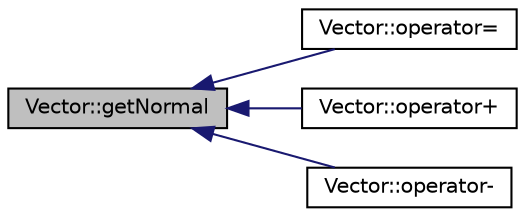 digraph "Vector::getNormal"
{
  edge [fontname="Helvetica",fontsize="10",labelfontname="Helvetica",labelfontsize="10"];
  node [fontname="Helvetica",fontsize="10",shape=record];
  rankdir="LR";
  Node12 [label="Vector::getNormal",height=0.2,width=0.4,color="black", fillcolor="grey75", style="filled", fontcolor="black"];
  Node12 -> Node13 [dir="back",color="midnightblue",fontsize="10",style="solid",fontname="Helvetica"];
  Node13 [label="Vector::operator=",height=0.2,width=0.4,color="black", fillcolor="white", style="filled",URL="$classVector.html#a94a8881e6b507839bb12e76e98fdb9ef",tooltip="Default assignment operator. "];
  Node12 -> Node14 [dir="back",color="midnightblue",fontsize="10",style="solid",fontname="Helvetica"];
  Node14 [label="Vector::operator+",height=0.2,width=0.4,color="black", fillcolor="white", style="filled",URL="$classVector.html#a29b5b81103bf853f84f3336c891050e4",tooltip="Vector add operator. "];
  Node12 -> Node15 [dir="back",color="midnightblue",fontsize="10",style="solid",fontname="Helvetica"];
  Node15 [label="Vector::operator-",height=0.2,width=0.4,color="black", fillcolor="white", style="filled",URL="$classVector.html#ac4535a87c249a536ce6f813b1b1d9b31",tooltip="Vector sub operator. "];
}
